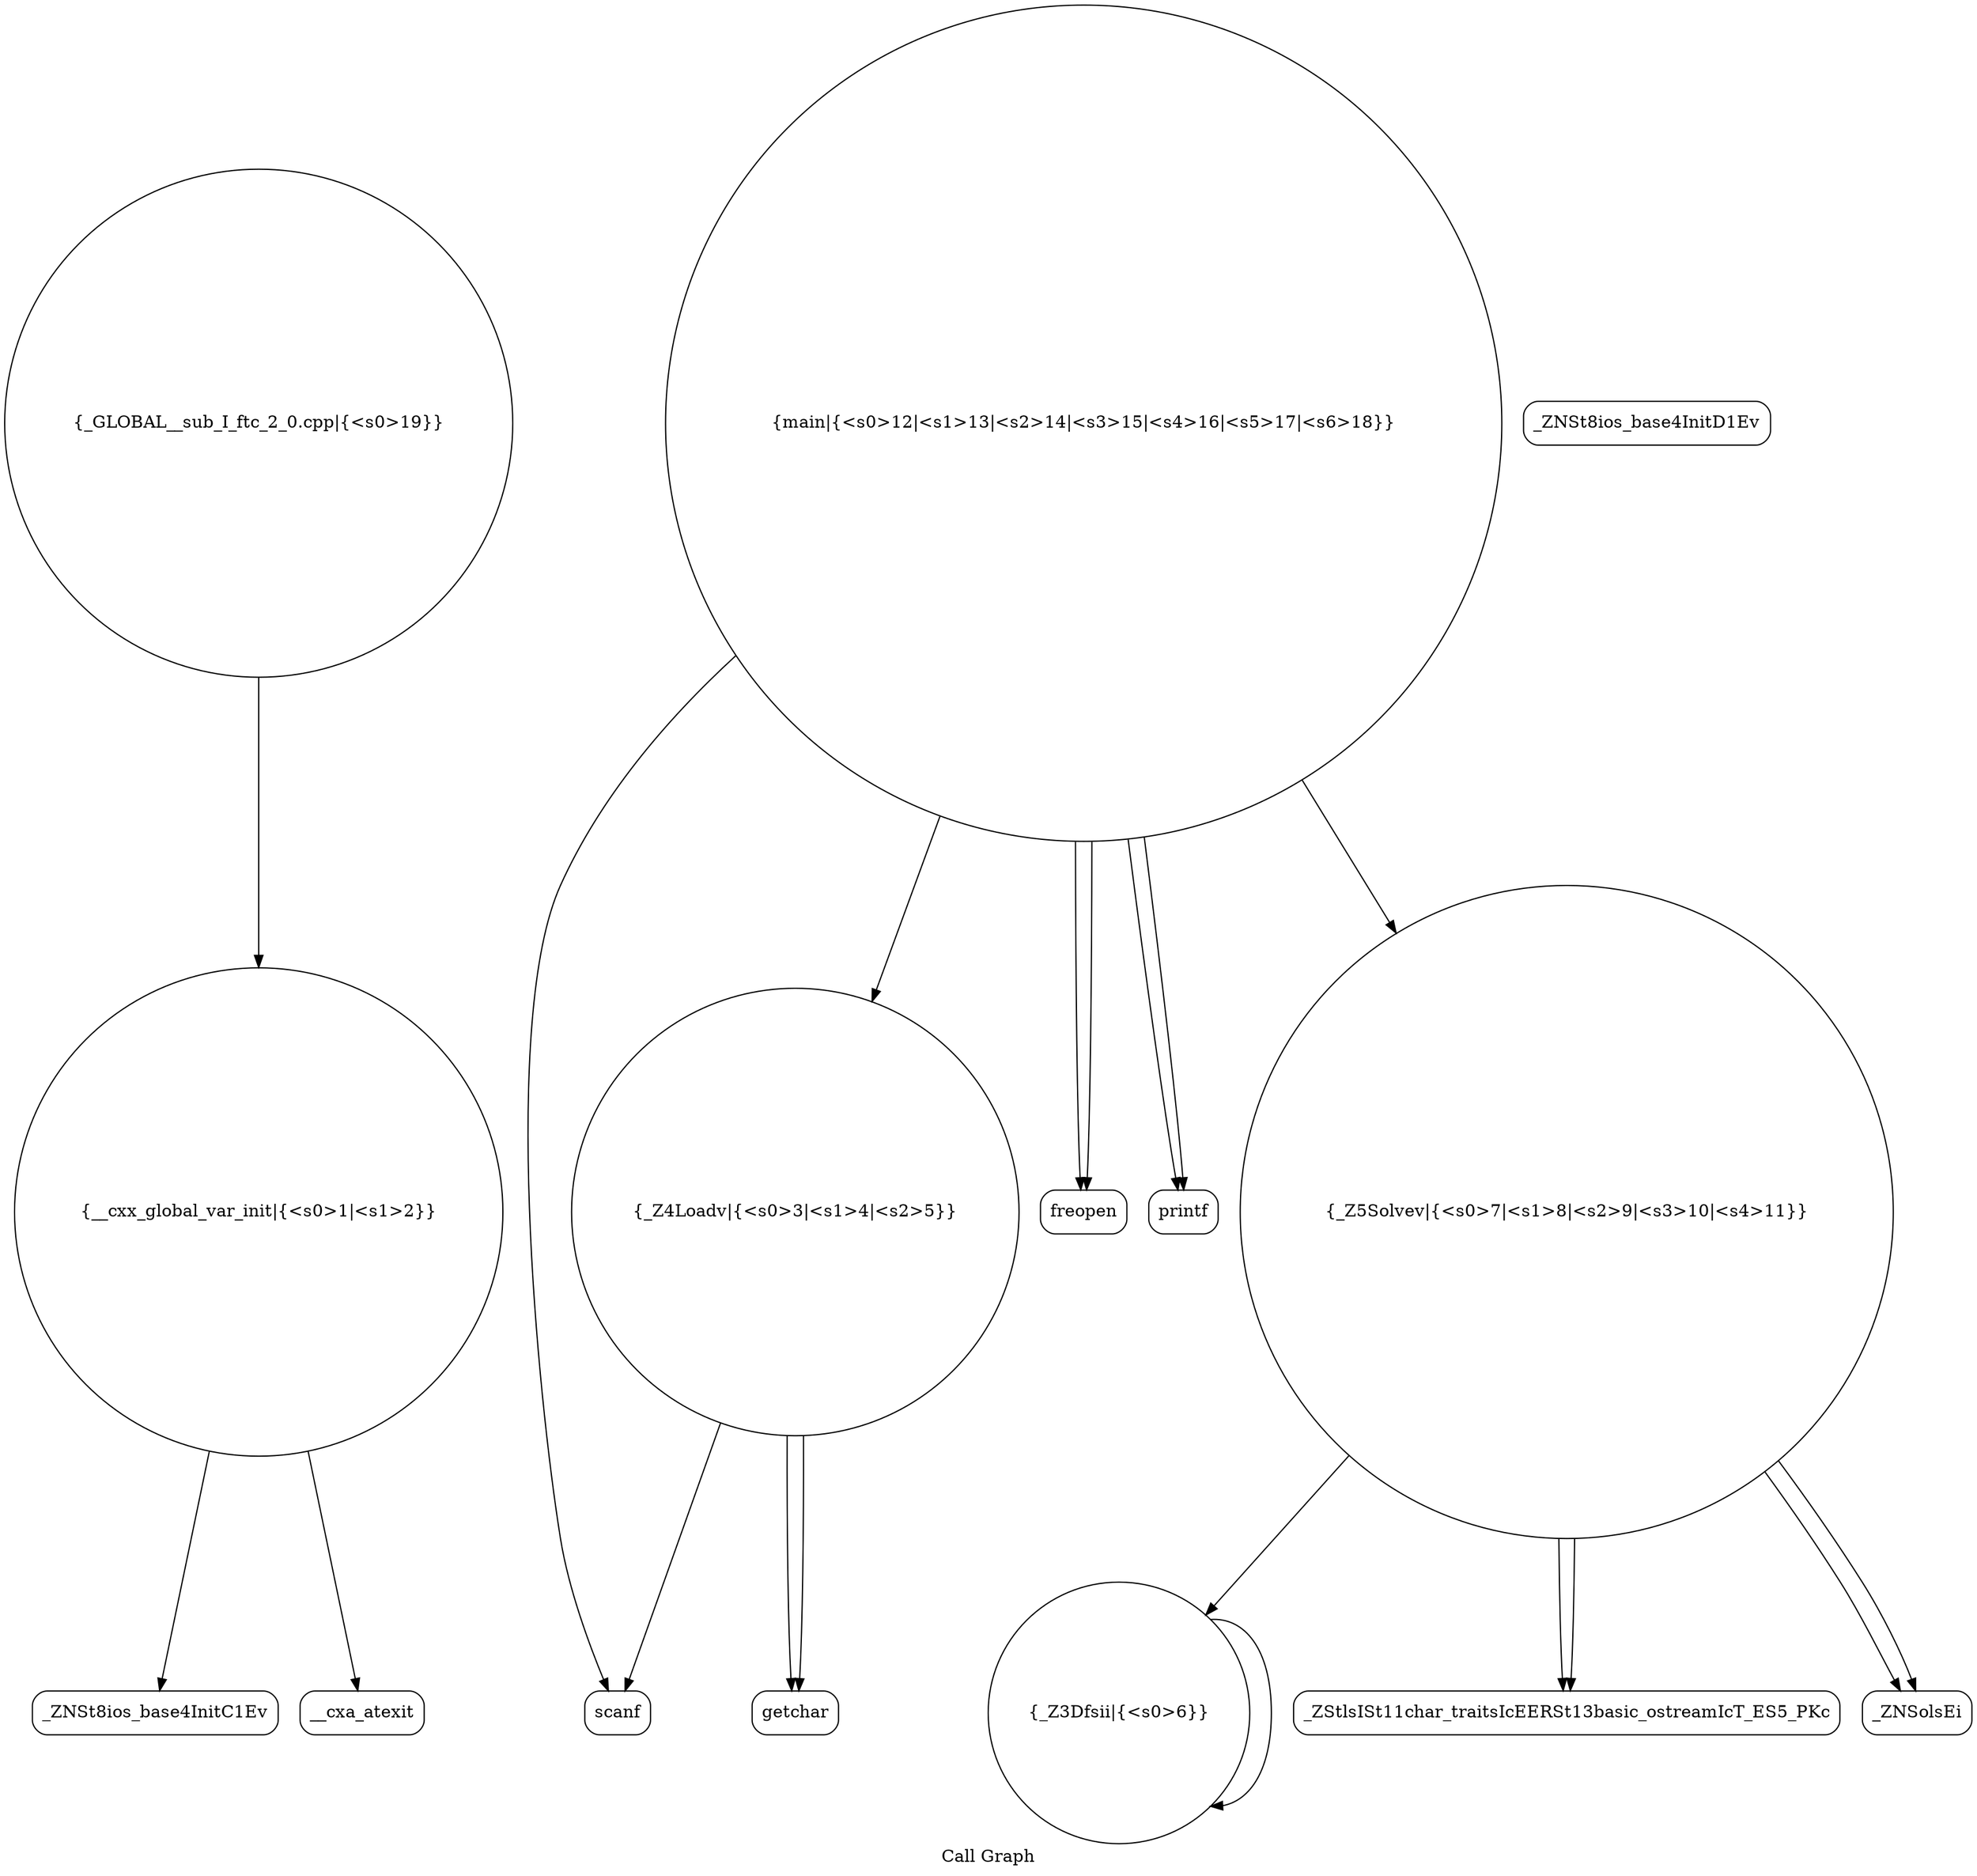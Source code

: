digraph "Call Graph" {
	label="Call Graph";

	Node0x563d01524170 [shape=record,shape=circle,label="{__cxx_global_var_init|{<s0>1|<s1>2}}"];
	Node0x563d01524170:s0 -> Node0x563d01524600[color=black];
	Node0x563d01524170:s1 -> Node0x563d01524700[color=black];
	Node0x563d01524900 [shape=record,shape=circle,label="{_Z3Dfsii|{<s0>6}}"];
	Node0x563d01524900:s0 -> Node0x563d01524900[color=black];
	Node0x563d01524c80 [shape=record,shape=circle,label="{_GLOBAL__sub_I_ftc_2_0.cpp|{<s0>19}}"];
	Node0x563d01524c80:s0 -> Node0x563d01524170[color=black];
	Node0x563d01524680 [shape=record,shape=Mrecord,label="{_ZNSt8ios_base4InitD1Ev}"];
	Node0x563d01524a00 [shape=record,shape=Mrecord,label="{_ZStlsISt11char_traitsIcEERSt13basic_ostreamIcT_ES5_PKc}"];
	Node0x563d01524780 [shape=record,shape=circle,label="{_Z4Loadv|{<s0>3|<s1>4|<s2>5}}"];
	Node0x563d01524780:s0 -> Node0x563d01524800[color=black];
	Node0x563d01524780:s1 -> Node0x563d01524880[color=black];
	Node0x563d01524780:s2 -> Node0x563d01524880[color=black];
	Node0x563d01524b00 [shape=record,shape=circle,label="{main|{<s0>12|<s1>13|<s2>14|<s3>15|<s4>16|<s5>17|<s6>18}}"];
	Node0x563d01524b00:s0 -> Node0x563d01524b80[color=black];
	Node0x563d01524b00:s1 -> Node0x563d01524b80[color=black];
	Node0x563d01524b00:s2 -> Node0x563d01524800[color=black];
	Node0x563d01524b00:s3 -> Node0x563d01524c00[color=black];
	Node0x563d01524b00:s4 -> Node0x563d01524780[color=black];
	Node0x563d01524b00:s5 -> Node0x563d01524980[color=black];
	Node0x563d01524b00:s6 -> Node0x563d01524c00[color=black];
	Node0x563d01524880 [shape=record,shape=Mrecord,label="{getchar}"];
	Node0x563d01524c00 [shape=record,shape=Mrecord,label="{printf}"];
	Node0x563d01524600 [shape=record,shape=Mrecord,label="{_ZNSt8ios_base4InitC1Ev}"];
	Node0x563d01524980 [shape=record,shape=circle,label="{_Z5Solvev|{<s0>7|<s1>8|<s2>9|<s3>10|<s4>11}}"];
	Node0x563d01524980:s0 -> Node0x563d01524900[color=black];
	Node0x563d01524980:s1 -> Node0x563d01524a00[color=black];
	Node0x563d01524980:s2 -> Node0x563d01524a80[color=black];
	Node0x563d01524980:s3 -> Node0x563d01524a00[color=black];
	Node0x563d01524980:s4 -> Node0x563d01524a80[color=black];
	Node0x563d01524700 [shape=record,shape=Mrecord,label="{__cxa_atexit}"];
	Node0x563d01524a80 [shape=record,shape=Mrecord,label="{_ZNSolsEi}"];
	Node0x563d01524800 [shape=record,shape=Mrecord,label="{scanf}"];
	Node0x563d01524b80 [shape=record,shape=Mrecord,label="{freopen}"];
}
